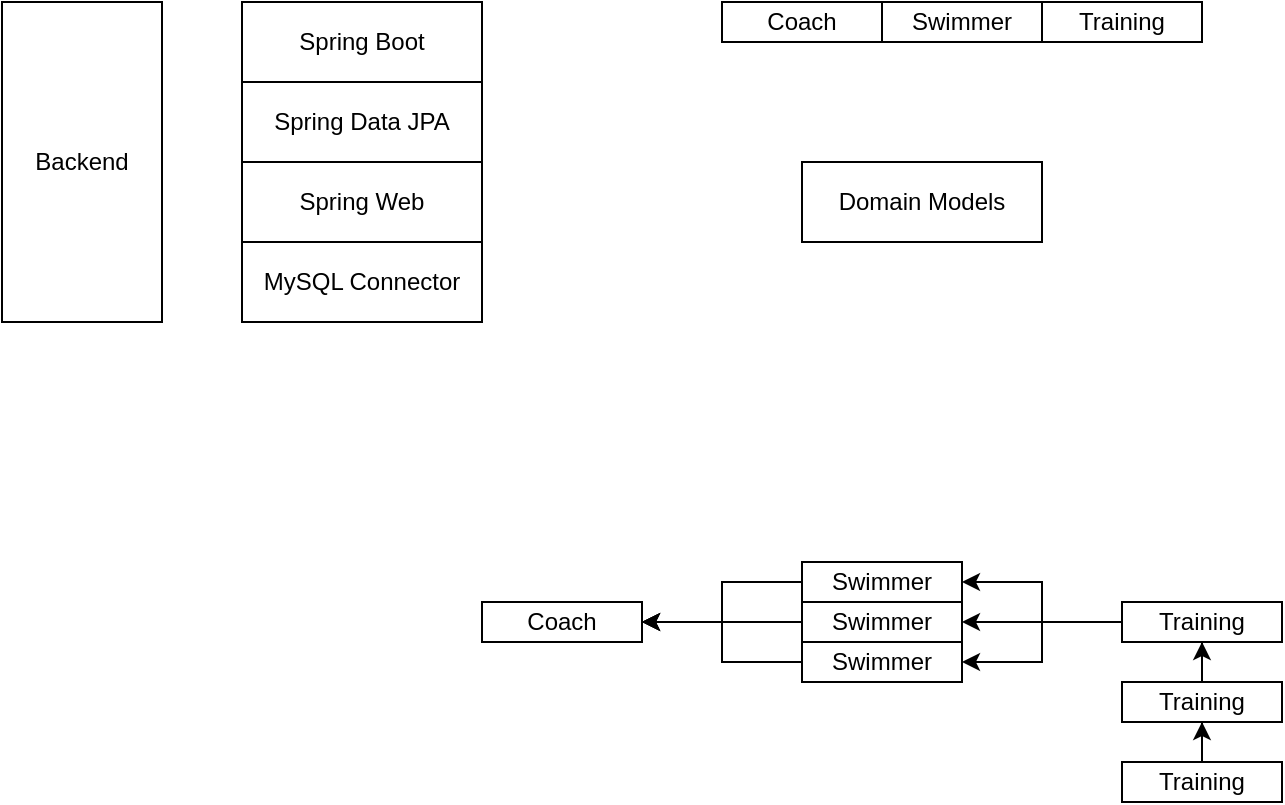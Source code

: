 <mxfile version="15.4.1" type="github" pages="3">
  <diagram id="SRsTP90Qnp9mqJ4HNF-m" name="Page-1">
    <mxGraphModel dx="964" dy="587" grid="1" gridSize="10" guides="1" tooltips="1" connect="1" arrows="1" fold="1" page="1" pageScale="1" pageWidth="827" pageHeight="1169" math="0" shadow="0">
      <root>
        <mxCell id="0" />
        <mxCell id="1" parent="0" />
        <mxCell id="emv1BkpPV5cpTUTN_IvV-1" value="Spring Boot" style="whiteSpace=wrap;html=1;" parent="1" vertex="1">
          <mxGeometry x="120" y="120" width="120" height="40" as="geometry" />
        </mxCell>
        <mxCell id="vx2c7jma6TtTQB9_2KVZ-1" value="Spring Data JPA" style="whiteSpace=wrap;html=1;" vertex="1" parent="1">
          <mxGeometry x="120" y="160" width="120" height="40" as="geometry" />
        </mxCell>
        <mxCell id="vx2c7jma6TtTQB9_2KVZ-2" value="Spring Web" style="whiteSpace=wrap;html=1;" vertex="1" parent="1">
          <mxGeometry x="120" y="200" width="120" height="40" as="geometry" />
        </mxCell>
        <mxCell id="vx2c7jma6TtTQB9_2KVZ-3" value="MySQL Connector" style="whiteSpace=wrap;html=1;" vertex="1" parent="1">
          <mxGeometry x="120" y="240" width="120" height="40" as="geometry" />
        </mxCell>
        <mxCell id="vx2c7jma6TtTQB9_2KVZ-4" value="Backend" style="whiteSpace=wrap;html=1;" vertex="1" parent="1">
          <mxGeometry y="120" width="80" height="160" as="geometry" />
        </mxCell>
        <mxCell id="vx2c7jma6TtTQB9_2KVZ-5" value="Domain Models" style="whiteSpace=wrap;html=1;" vertex="1" parent="1">
          <mxGeometry x="400" y="200" width="120" height="40" as="geometry" />
        </mxCell>
        <mxCell id="vx2c7jma6TtTQB9_2KVZ-6" value="Coach" style="whiteSpace=wrap;html=1;" vertex="1" parent="1">
          <mxGeometry x="360" y="120" width="80" height="20" as="geometry" />
        </mxCell>
        <mxCell id="vx2c7jma6TtTQB9_2KVZ-7" value="Swimmer" style="whiteSpace=wrap;html=1;" vertex="1" parent="1">
          <mxGeometry x="440" y="120" width="80" height="20" as="geometry" />
        </mxCell>
        <mxCell id="vx2c7jma6TtTQB9_2KVZ-8" value="Training" style="whiteSpace=wrap;html=1;" vertex="1" parent="1">
          <mxGeometry x="520" y="120" width="80" height="20" as="geometry" />
        </mxCell>
        <mxCell id="vx2c7jma6TtTQB9_2KVZ-9" value="Coach" style="whiteSpace=wrap;html=1;" vertex="1" parent="1">
          <mxGeometry x="240" y="420" width="80" height="20" as="geometry" />
        </mxCell>
        <mxCell id="vx2c7jma6TtTQB9_2KVZ-12" value="" style="edgeStyle=orthogonalEdgeStyle;rounded=0;orthogonalLoop=1;jettySize=auto;html=1;" edge="1" parent="1" source="vx2c7jma6TtTQB9_2KVZ-10" target="vx2c7jma6TtTQB9_2KVZ-9">
          <mxGeometry relative="1" as="geometry" />
        </mxCell>
        <mxCell id="vx2c7jma6TtTQB9_2KVZ-10" value="Swimmer" style="whiteSpace=wrap;html=1;" vertex="1" parent="1">
          <mxGeometry x="400" y="400" width="80" height="20" as="geometry" />
        </mxCell>
        <mxCell id="vx2c7jma6TtTQB9_2KVZ-18" value="" style="edgeStyle=orthogonalEdgeStyle;rounded=0;orthogonalLoop=1;jettySize=auto;html=1;" edge="1" parent="1" source="vx2c7jma6TtTQB9_2KVZ-11" target="vx2c7jma6TtTQB9_2KVZ-13">
          <mxGeometry relative="1" as="geometry" />
        </mxCell>
        <mxCell id="vx2c7jma6TtTQB9_2KVZ-11" value="Training" style="whiteSpace=wrap;html=1;" vertex="1" parent="1">
          <mxGeometry x="560" y="420" width="80" height="20" as="geometry" />
        </mxCell>
        <mxCell id="vx2c7jma6TtTQB9_2KVZ-17" value="" style="edgeStyle=orthogonalEdgeStyle;rounded=0;orthogonalLoop=1;jettySize=auto;html=1;" edge="1" parent="1" source="vx2c7jma6TtTQB9_2KVZ-13" target="vx2c7jma6TtTQB9_2KVZ-9">
          <mxGeometry relative="1" as="geometry" />
        </mxCell>
        <mxCell id="vx2c7jma6TtTQB9_2KVZ-13" value="Swimmer" style="whiteSpace=wrap;html=1;" vertex="1" parent="1">
          <mxGeometry x="400" y="440" width="80" height="20" as="geometry" />
        </mxCell>
        <mxCell id="vx2c7jma6TtTQB9_2KVZ-16" value="" style="edgeStyle=orthogonalEdgeStyle;rounded=0;orthogonalLoop=1;jettySize=auto;html=1;" edge="1" parent="1" source="vx2c7jma6TtTQB9_2KVZ-14" target="vx2c7jma6TtTQB9_2KVZ-9">
          <mxGeometry relative="1" as="geometry" />
        </mxCell>
        <mxCell id="vx2c7jma6TtTQB9_2KVZ-14" value="Swimmer" style="whiteSpace=wrap;html=1;" vertex="1" parent="1">
          <mxGeometry x="400" y="420" width="80" height="20" as="geometry" />
        </mxCell>
        <mxCell id="vx2c7jma6TtTQB9_2KVZ-19" value="" style="edgeStyle=orthogonalEdgeStyle;rounded=0;orthogonalLoop=1;jettySize=auto;html=1;" edge="1" parent="1" source="vx2c7jma6TtTQB9_2KVZ-11" target="vx2c7jma6TtTQB9_2KVZ-14">
          <mxGeometry relative="1" as="geometry">
            <mxPoint x="570" y="460" as="sourcePoint" />
            <mxPoint x="490" y="460" as="targetPoint" />
          </mxGeometry>
        </mxCell>
        <mxCell id="vx2c7jma6TtTQB9_2KVZ-20" value="" style="edgeStyle=orthogonalEdgeStyle;rounded=0;orthogonalLoop=1;jettySize=auto;html=1;" edge="1" parent="1" source="vx2c7jma6TtTQB9_2KVZ-11" target="vx2c7jma6TtTQB9_2KVZ-10">
          <mxGeometry relative="1" as="geometry">
            <mxPoint x="570" y="460" as="sourcePoint" />
            <mxPoint x="490" y="440" as="targetPoint" />
          </mxGeometry>
        </mxCell>
        <mxCell id="vx2c7jma6TtTQB9_2KVZ-29" value="" style="edgeStyle=orthogonalEdgeStyle;rounded=0;orthogonalLoop=1;jettySize=auto;html=1;" edge="1" parent="1" source="vx2c7jma6TtTQB9_2KVZ-23" target="vx2c7jma6TtTQB9_2KVZ-11">
          <mxGeometry relative="1" as="geometry" />
        </mxCell>
        <mxCell id="vx2c7jma6TtTQB9_2KVZ-23" value="Training" style="whiteSpace=wrap;html=1;" vertex="1" parent="1">
          <mxGeometry x="560" y="460" width="80" height="20" as="geometry" />
        </mxCell>
        <mxCell id="vx2c7jma6TtTQB9_2KVZ-28" value="" style="edgeStyle=orthogonalEdgeStyle;rounded=0;orthogonalLoop=1;jettySize=auto;html=1;" edge="1" parent="1" source="vx2c7jma6TtTQB9_2KVZ-24" target="vx2c7jma6TtTQB9_2KVZ-23">
          <mxGeometry relative="1" as="geometry" />
        </mxCell>
        <mxCell id="vx2c7jma6TtTQB9_2KVZ-24" value="Training" style="whiteSpace=wrap;html=1;" vertex="1" parent="1">
          <mxGeometry x="560" y="500" width="80" height="20" as="geometry" />
        </mxCell>
      </root>
    </mxGraphModel>
  </diagram>
  <diagram id="fDSq4MazS3opXECp61V6" name="DataModel">
    <mxGraphModel dx="964" dy="587" grid="1" gridSize="10" guides="1" tooltips="1" connect="1" arrows="1" fold="1" page="1" pageScale="1" pageWidth="827" pageHeight="1169" math="0" shadow="0">
      <root>
        <mxCell id="Ef9WPMNLwsRPYdjHVBR_-0" />
        <mxCell id="Ef9WPMNLwsRPYdjHVBR_-1" parent="Ef9WPMNLwsRPYdjHVBR_-0" />
      </root>
    </mxGraphModel>
  </diagram>
  <diagram id="6Zwg3aSLNkZm-FitMoJ6" name="Page-3">
    <mxGraphModel dx="964" dy="1756" grid="1" gridSize="10" guides="1" tooltips="1" connect="1" arrows="1" fold="1" page="1" pageScale="1" pageWidth="827" pageHeight="1169" math="0" shadow="0">
      <root>
        <mxCell id="JqQutTSE53bwrmBnipov-0" />
        <mxCell id="JqQutTSE53bwrmBnipov-1" parent="JqQutTSE53bwrmBnipov-0" />
        <mxCell id="JqQutTSE53bwrmBnipov-2" value="TRAINING" style="whiteSpace=wrap;html=1;verticalAlign=top;" vertex="1" parent="JqQutTSE53bwrmBnipov-1">
          <mxGeometry x="160" y="80" width="270" height="380" as="geometry" />
        </mxCell>
        <mxCell id="JqQutTSE53bwrmBnipov-3" value="CONTENT" style="whiteSpace=wrap;html=1;verticalAlign=top;" vertex="1" parent="JqQutTSE53bwrmBnipov-1">
          <mxGeometry x="174" y="110" width="240" height="60" as="geometry" />
        </mxCell>
        <mxCell id="JqQutTSE53bwrmBnipov-4" value="AmountInput" style="whiteSpace=wrap;html=1;verticalAlign=middle;" vertex="1" parent="JqQutTSE53bwrmBnipov-1">
          <mxGeometry x="284" y="180" width="80" height="20" as="geometry" />
        </mxCell>
        <mxCell id="JqQutTSE53bwrmBnipov-5" value="AddTrainingButton" style="whiteSpace=wrap;html=1;verticalAlign=middle;" vertex="1" parent="JqQutTSE53bwrmBnipov-1">
          <mxGeometry x="294" y="430" width="120" height="20" as="geometry" />
        </mxCell>
        <mxCell id="JqQutTSE53bwrmBnipov-6" value="CatergorySelect" style="whiteSpace=wrap;html=1;verticalAlign=middle;" vertex="1" parent="JqQutTSE53bwrmBnipov-1">
          <mxGeometry x="174" y="180" width="100" height="20" as="geometry" />
        </mxCell>
        <mxCell id="JqQutTSE53bwrmBnipov-7" value="Swimmers list" style="whiteSpace=wrap;html=1;verticalAlign=top;" vertex="1" parent="JqQutTSE53bwrmBnipov-1">
          <mxGeometry x="178" y="210" width="236" height="210" as="geometry" />
        </mxCell>
        <mxCell id="JqQutTSE53bwrmBnipov-9" value="Swimmer" style="whiteSpace=wrap;html=1;verticalAlign=middle;" vertex="1" parent="JqQutTSE53bwrmBnipov-1">
          <mxGeometry x="188" y="245" width="76" height="20" as="geometry" />
        </mxCell>
        <mxCell id="JqQutTSE53bwrmBnipov-10" value="Swimmer" style="whiteSpace=wrap;html=1;verticalAlign=middle;" vertex="1" parent="JqQutTSE53bwrmBnipov-1">
          <mxGeometry x="188" y="275" width="76" height="20" as="geometry" />
        </mxCell>
        <mxCell id="JqQutTSE53bwrmBnipov-11" value="Swimmer" style="whiteSpace=wrap;html=1;verticalAlign=middle;" vertex="1" parent="JqQutTSE53bwrmBnipov-1">
          <mxGeometry x="188" y="305" width="76" height="20" as="geometry" />
        </mxCell>
        <mxCell id="JqQutTSE53bwrmBnipov-12" value="Swimmer" style="whiteSpace=wrap;html=1;verticalAlign=middle;" vertex="1" parent="JqQutTSE53bwrmBnipov-1">
          <mxGeometry x="188" y="335" width="76" height="20" as="geometry" />
        </mxCell>
        <mxCell id="JqQutTSE53bwrmBnipov-13" value="AddStatisticButton" style="whiteSpace=wrap;html=1;verticalAlign=middle;" vertex="1" parent="JqQutTSE53bwrmBnipov-1">
          <mxGeometry x="284" y="245" width="106" height="20" as="geometry" />
        </mxCell>
        <mxCell id="JqQutTSE53bwrmBnipov-14" value="AddStatisticButton" style="whiteSpace=wrap;html=1;verticalAlign=middle;" vertex="1" parent="JqQutTSE53bwrmBnipov-1">
          <mxGeometry x="284" y="275" width="106" height="20" as="geometry" />
        </mxCell>
        <mxCell id="JqQutTSE53bwrmBnipov-18" value="" style="edgeStyle=orthogonalEdgeStyle;rounded=0;orthogonalLoop=1;jettySize=auto;html=1;" edge="1" parent="JqQutTSE53bwrmBnipov-1" source="JqQutTSE53bwrmBnipov-15" target="JqQutTSE53bwrmBnipov-17">
          <mxGeometry relative="1" as="geometry" />
        </mxCell>
        <mxCell id="JqQutTSE53bwrmBnipov-15" value="AddStatisticButton" style="whiteSpace=wrap;html=1;verticalAlign=middle;" vertex="1" parent="JqQutTSE53bwrmBnipov-1">
          <mxGeometry x="284" y="335" width="106" height="20" as="geometry" />
        </mxCell>
        <mxCell id="JqQutTSE53bwrmBnipov-16" value="AddStatisticButton" style="whiteSpace=wrap;html=1;verticalAlign=middle;" vertex="1" parent="JqQutTSE53bwrmBnipov-1">
          <mxGeometry x="284" y="305" width="106" height="20" as="geometry" />
        </mxCell>
        <mxCell id="JqQutTSE53bwrmBnipov-17" value="Popup addStatistic" style="whiteSpace=wrap;html=1;verticalAlign=top;" vertex="1" parent="JqQutTSE53bwrmBnipov-1">
          <mxGeometry x="480" y="120" width="320" height="80" as="geometry" />
        </mxCell>
        <mxCell id="JqQutTSE53bwrmBnipov-20" value="asfd" style="whiteSpace=wrap;html=1;verticalAlign=middle;" vertex="1" parent="JqQutTSE53bwrmBnipov-1">
          <mxGeometry x="550" y="150" width="80" height="20" as="geometry" />
        </mxCell>
        <mxCell id="JqQutTSE53bwrmBnipov-44" value="" style="edgeStyle=orthogonalEdgeStyle;rounded=0;orthogonalLoop=1;jettySize=auto;html=1;startArrow=none;startFill=0;" edge="1" parent="JqQutTSE53bwrmBnipov-1" source="JqQutTSE53bwrmBnipov-38" target="JqQutTSE53bwrmBnipov-40">
          <mxGeometry relative="1" as="geometry" />
        </mxCell>
        <mxCell id="JqQutTSE53bwrmBnipov-38" value="&lt;div style=&quot;text-align: center&quot;&gt;&lt;span&gt;class Statistic&lt;/span&gt;&lt;/div&gt;&lt;br&gt;int id;&lt;br&gt;LocalDate date = .currentDate;&lt;br&gt;Swimmer swimmer;&lt;br&gt;StatisticType type;&lt;br&gt;Time result;" style="whiteSpace=wrap;html=1;verticalAlign=top;align=left;" vertex="1" parent="JqQutTSE53bwrmBnipov-1">
          <mxGeometry x="1181" y="40" width="120" height="150" as="geometry" />
        </mxCell>
        <mxCell id="JqQutTSE53bwrmBnipov-43" value="" style="edgeStyle=orthogonalEdgeStyle;rounded=0;orthogonalLoop=1;jettySize=auto;html=1;startArrow=classic;startFill=1;" edge="1" parent="JqQutTSE53bwrmBnipov-1" source="JqQutTSE53bwrmBnipov-39" target="JqQutTSE53bwrmBnipov-40">
          <mxGeometry relative="1" as="geometry" />
        </mxCell>
        <mxCell id="JqQutTSE53bwrmBnipov-39" value="&lt;div style=&quot;text-align: center&quot;&gt;&lt;span&gt;class Training&lt;/span&gt;&lt;/div&gt;&lt;div&gt;&lt;br&gt;&lt;/div&gt;int id;&lt;br&gt;LocalDate date = currentDate;&lt;br&gt;Coach coach;&lt;br&gt;Category category;&lt;br&gt;String content;&lt;br&gt;long&amp;nbsp; amount;&lt;br&gt;&lt;b&gt;List&amp;lt;Swimmer&amp;gt; swimmers;&lt;/b&gt;" style="whiteSpace=wrap;html=1;verticalAlign=top;align=left;" vertex="1" parent="JqQutTSE53bwrmBnipov-1">
          <mxGeometry x="1370" y="-165" width="170" height="150" as="geometry" />
        </mxCell>
        <mxCell id="JqQutTSE53bwrmBnipov-45" value="" style="edgeStyle=orthogonalEdgeStyle;rounded=0;orthogonalLoop=1;jettySize=auto;html=1;startArrow=none;startFill=0;" edge="1" parent="JqQutTSE53bwrmBnipov-1" source="JqQutTSE53bwrmBnipov-40" target="JqQutTSE53bwrmBnipov-41">
          <mxGeometry relative="1" as="geometry" />
        </mxCell>
        <mxCell id="JqQutTSE53bwrmBnipov-40" value="&lt;div style=&quot;text-align: center&quot;&gt;&lt;span&gt;class Swimmer&lt;/span&gt;&lt;/div&gt;&lt;div&gt;&lt;br&gt;&lt;/div&gt;int id;&lt;br&gt;Coach coach;&lt;br&gt;&lt;br&gt;&lt;br&gt;&lt;b&gt;List&amp;lt;Training&amp;gt; trainings;&lt;br&gt;List&amp;lt;Statistic&amp;gt; statistics;&lt;br&gt;&lt;/b&gt;" style="whiteSpace=wrap;html=1;verticalAlign=top;align=left;" vertex="1" parent="JqQutTSE53bwrmBnipov-1">
          <mxGeometry x="1161" y="-160" width="160" height="140" as="geometry" />
        </mxCell>
        <mxCell id="JqQutTSE53bwrmBnipov-41" value="&lt;div style=&quot;text-align: center&quot;&gt;&lt;span&gt;class Coach&lt;/span&gt;&lt;/div&gt;&lt;br&gt;&lt;div&gt;int id;&lt;/div&gt;&lt;div&gt;List&amp;lt;Swimmer&amp;gt; swimmers&lt;/div&gt;&lt;div&gt;&lt;br&gt;&lt;/div&gt;" style="whiteSpace=wrap;html=1;align=left;verticalAlign=top;" vertex="1" parent="JqQutTSE53bwrmBnipov-1">
          <mxGeometry x="950" y="-160" width="160" height="140" as="geometry" />
        </mxCell>
      </root>
    </mxGraphModel>
  </diagram>
</mxfile>
